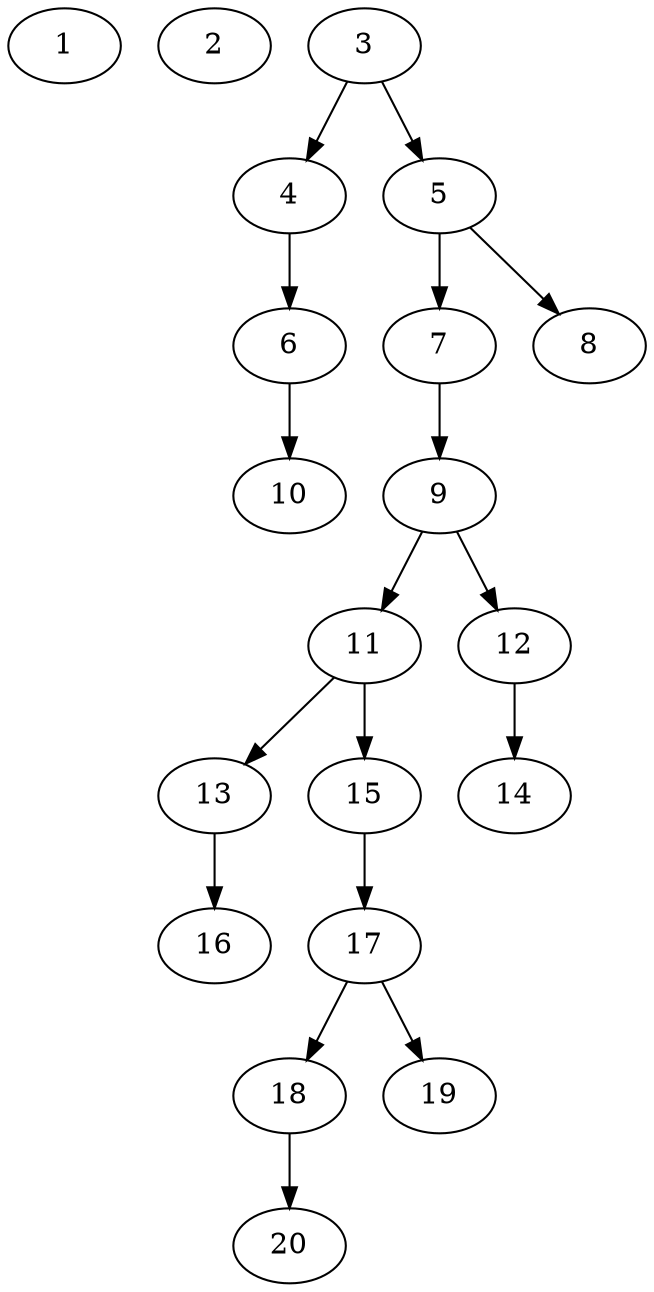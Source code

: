 // DAG (tier=1-easy, mode=data, n=20, ccr=0.311, fat=0.386, density=0.342, regular=0.741, jump=0.100, mindata=1048576, maxdata=8388608)
// DAG automatically generated by daggen at Sun Aug 24 16:33:33 2025
// /home/ermia/Project/Environments/daggen/bin/daggen --dot --ccr 0.311 --fat 0.386 --regular 0.741 --density 0.342 --jump 0.100 --mindata 1048576 --maxdata 8388608 -n 20 
digraph G {
  1 [size="9554258243424132", alpha="0.07", expect_size="4777129121712066"]
  2 [size="878792969846987", alpha="0.17", expect_size="439396484923493"]
  3 [size="4140067857427500", alpha="0.14", expect_size="2070033928713750"]
  3 -> 4 [size ="235724926353408"]
  3 -> 5 [size ="235724926353408"]
  4 [size="48485936786879545344", alpha="0.15", expect_size="24242968393439772672"]
  4 -> 6 [size ="106373597626368"]
  5 [size="127896875696103440", alpha="0.15", expect_size="63948437848051720"]
  5 -> 7 [size ="82129849417728"]
  5 -> 8 [size ="82129849417728"]
  6 [size="6766740603541992", alpha="0.02", expect_size="3383370301770996"]
  6 -> 10 [size ="456261632000000"]
  7 [size="1261256734435137", alpha="0.19", expect_size="630628367217568"]
  7 -> 9 [size ="23535288320000"]
  8 [size="414280038427394048000", alpha="0.16", expect_size="207140019213697024000"]
  9 [size="2363405473293600", alpha="0.16", expect_size="1181702736646800"]
  9 -> 11 [size ="176116509704192"]
  9 -> 12 [size ="176116509704192"]
  10 [size="10850929423859843072", alpha="0.15", expect_size="5425464711929921536"]
  11 [size="327634316599998208", alpha="0.05", expect_size="163817158299999104"]
  11 -> 13 [size ="472740414881792"]
  11 -> 15 [size ="472740414881792"]
  12 [size="11273485726810718", alpha="0.19", expect_size="5636742863405359"]
  12 -> 14 [size ="285021755670528"]
  13 [size="1103614841872472", alpha="0.19", expect_size="551807420936236"]
  13 -> 16 [size ="18424101076992"]
  14 [size="21413180238315588", alpha="0.03", expect_size="10706590119157794"]
  15 [size="26459329636859904000", alpha="0.03", expect_size="13229664818429952000"]
  15 -> 17 [size ="71035571404800"]
  16 [size="169263614030923169792", alpha="0.02", expect_size="84631807015461584896"]
  17 [size="66772596268554304", alpha="0.12", expect_size="33386298134277152"]
  17 -> 18 [size ="143291592998912"]
  17 -> 19 [size ="143291592998912"]
  18 [size="13068288038227794", alpha="0.14", expect_size="6534144019113897"]
  18 -> 20 [size ="366959623405568"]
  19 [size="13311386885585604", alpha="0.06", expect_size="6655693442792802"]
  20 [size="300094191150012928", alpha="0.09", expect_size="150047095575006464"]
}